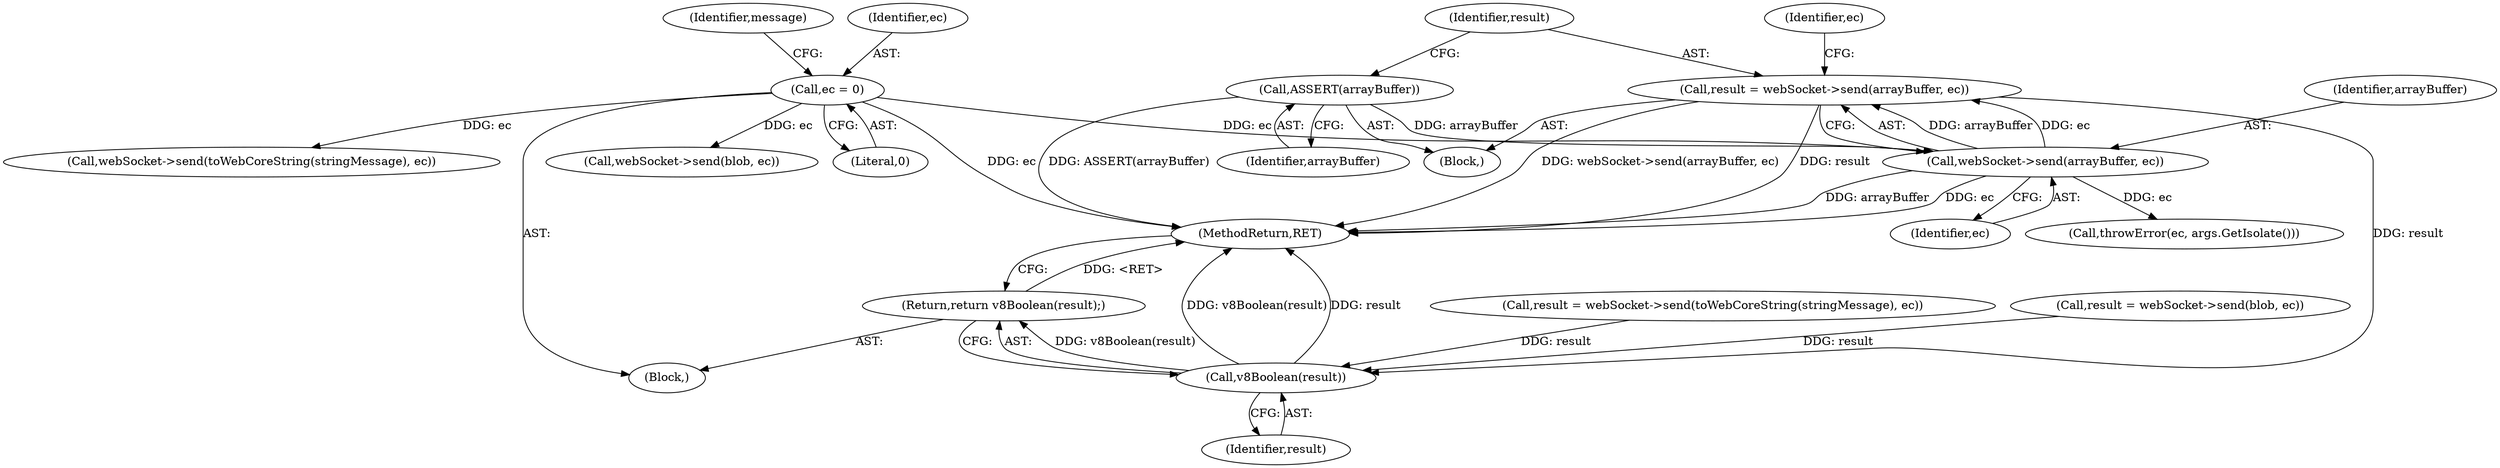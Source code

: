 digraph "0_Chrome_e9372a1bfd3588a80fcf49aa07321f0971dd6091_68@API" {
"1000136" [label="(Call,result = webSocket->send(arrayBuffer, ec))"];
"1000138" [label="(Call,webSocket->send(arrayBuffer, ec))"];
"1000134" [label="(Call,ASSERT(arrayBuffer))"];
"1000126" [label="(Call,ec = 0)"];
"1000182" [label="(Call,v8Boolean(result))"];
"1000181" [label="(Return,return v8Boolean(result);)"];
"1000183" [label="(Identifier,result)"];
"1000139" [label="(Identifier,arrayBuffer)"];
"1000169" [label="(Call,result = webSocket->send(toWebCoreString(stringMessage), ec))"];
"1000132" [label="(Identifier,message)"];
"1000148" [label="(Call,result = webSocket->send(blob, ec))"];
"1000171" [label="(Call,webSocket->send(toWebCoreString(stringMessage), ec))"];
"1000134" [label="(Call,ASSERT(arrayBuffer))"];
"1000102" [label="(Block,)"];
"1000126" [label="(Call,ec = 0)"];
"1000176" [label="(Identifier,ec)"];
"1000150" [label="(Call,webSocket->send(blob, ec))"];
"1000135" [label="(Identifier,arrayBuffer)"];
"1000181" [label="(Return,return v8Boolean(result);)"];
"1000128" [label="(Literal,0)"];
"1000136" [label="(Call,result = webSocket->send(arrayBuffer, ec))"];
"1000133" [label="(Block,)"];
"1000184" [label="(MethodReturn,RET)"];
"1000178" [label="(Call,throwError(ec, args.GetIsolate()))"];
"1000138" [label="(Call,webSocket->send(arrayBuffer, ec))"];
"1000127" [label="(Identifier,ec)"];
"1000182" [label="(Call,v8Boolean(result))"];
"1000137" [label="(Identifier,result)"];
"1000140" [label="(Identifier,ec)"];
"1000136" -> "1000133"  [label="AST: "];
"1000136" -> "1000138"  [label="CFG: "];
"1000137" -> "1000136"  [label="AST: "];
"1000138" -> "1000136"  [label="AST: "];
"1000176" -> "1000136"  [label="CFG: "];
"1000136" -> "1000184"  [label="DDG: webSocket->send(arrayBuffer, ec)"];
"1000136" -> "1000184"  [label="DDG: result"];
"1000138" -> "1000136"  [label="DDG: arrayBuffer"];
"1000138" -> "1000136"  [label="DDG: ec"];
"1000136" -> "1000182"  [label="DDG: result"];
"1000138" -> "1000140"  [label="CFG: "];
"1000139" -> "1000138"  [label="AST: "];
"1000140" -> "1000138"  [label="AST: "];
"1000138" -> "1000184"  [label="DDG: arrayBuffer"];
"1000138" -> "1000184"  [label="DDG: ec"];
"1000134" -> "1000138"  [label="DDG: arrayBuffer"];
"1000126" -> "1000138"  [label="DDG: ec"];
"1000138" -> "1000178"  [label="DDG: ec"];
"1000134" -> "1000133"  [label="AST: "];
"1000134" -> "1000135"  [label="CFG: "];
"1000135" -> "1000134"  [label="AST: "];
"1000137" -> "1000134"  [label="CFG: "];
"1000134" -> "1000184"  [label="DDG: ASSERT(arrayBuffer)"];
"1000126" -> "1000102"  [label="AST: "];
"1000126" -> "1000128"  [label="CFG: "];
"1000127" -> "1000126"  [label="AST: "];
"1000128" -> "1000126"  [label="AST: "];
"1000132" -> "1000126"  [label="CFG: "];
"1000126" -> "1000184"  [label="DDG: ec"];
"1000126" -> "1000150"  [label="DDG: ec"];
"1000126" -> "1000171"  [label="DDG: ec"];
"1000182" -> "1000181"  [label="AST: "];
"1000182" -> "1000183"  [label="CFG: "];
"1000183" -> "1000182"  [label="AST: "];
"1000181" -> "1000182"  [label="CFG: "];
"1000182" -> "1000184"  [label="DDG: v8Boolean(result)"];
"1000182" -> "1000184"  [label="DDG: result"];
"1000182" -> "1000181"  [label="DDG: v8Boolean(result)"];
"1000148" -> "1000182"  [label="DDG: result"];
"1000169" -> "1000182"  [label="DDG: result"];
"1000181" -> "1000102"  [label="AST: "];
"1000184" -> "1000181"  [label="CFG: "];
"1000181" -> "1000184"  [label="DDG: <RET>"];
}
